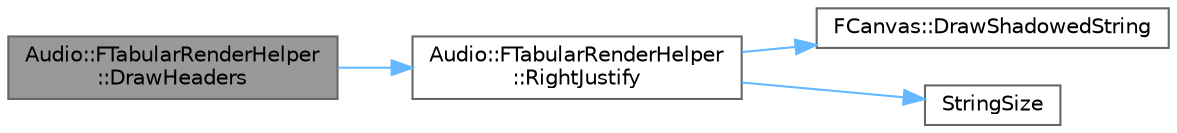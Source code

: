 digraph "Audio::FTabularRenderHelper::DrawHeaders"
{
 // INTERACTIVE_SVG=YES
 // LATEX_PDF_SIZE
  bgcolor="transparent";
  edge [fontname=Helvetica,fontsize=10,labelfontname=Helvetica,labelfontsize=10];
  node [fontname=Helvetica,fontsize=10,shape=box,height=0.2,width=0.4];
  rankdir="LR";
  Node1 [id="Node000001",label="Audio::FTabularRenderHelper\l::DrawHeaders",height=0.2,width=0.4,color="gray40", fillcolor="grey60", style="filled", fontcolor="black",tooltip=" "];
  Node1 -> Node2 [id="edge1_Node000001_Node000002",color="steelblue1",style="solid",tooltip=" "];
  Node2 [id="Node000002",label="Audio::FTabularRenderHelper\l::RightJustify",height=0.2,width=0.4,color="grey40", fillcolor="white", style="filled",URL="$dd/d5b/classAudio_1_1FTabularRenderHelper.html#a9ee5ec3d8e64b9bd0407f62900033443",tooltip=" "];
  Node2 -> Node3 [id="edge2_Node000002_Node000003",color="steelblue1",style="solid",tooltip=" "];
  Node3 [id="Node000003",label="FCanvas::DrawShadowedString",height=0.2,width=0.4,color="grey40", fillcolor="white", style="filled",URL="$de/df4/classFCanvas.html#a8a065acdb2d3d3af65298100f2de3860",tooltip="Draw an string centered on given location."];
  Node2 -> Node4 [id="edge3_Node000002_Node000004",color="steelblue1",style="solid",tooltip=" "];
  Node4 [id="Node000004",label="StringSize",height=0.2,width=0.4,color="grey40", fillcolor="white", style="filled",URL="$db/d7d/CanvasTypes_8h.html#a2ac566ed35e75714be173ffd0a2bd000",tooltip="Render string using both a font and a material."];
}
